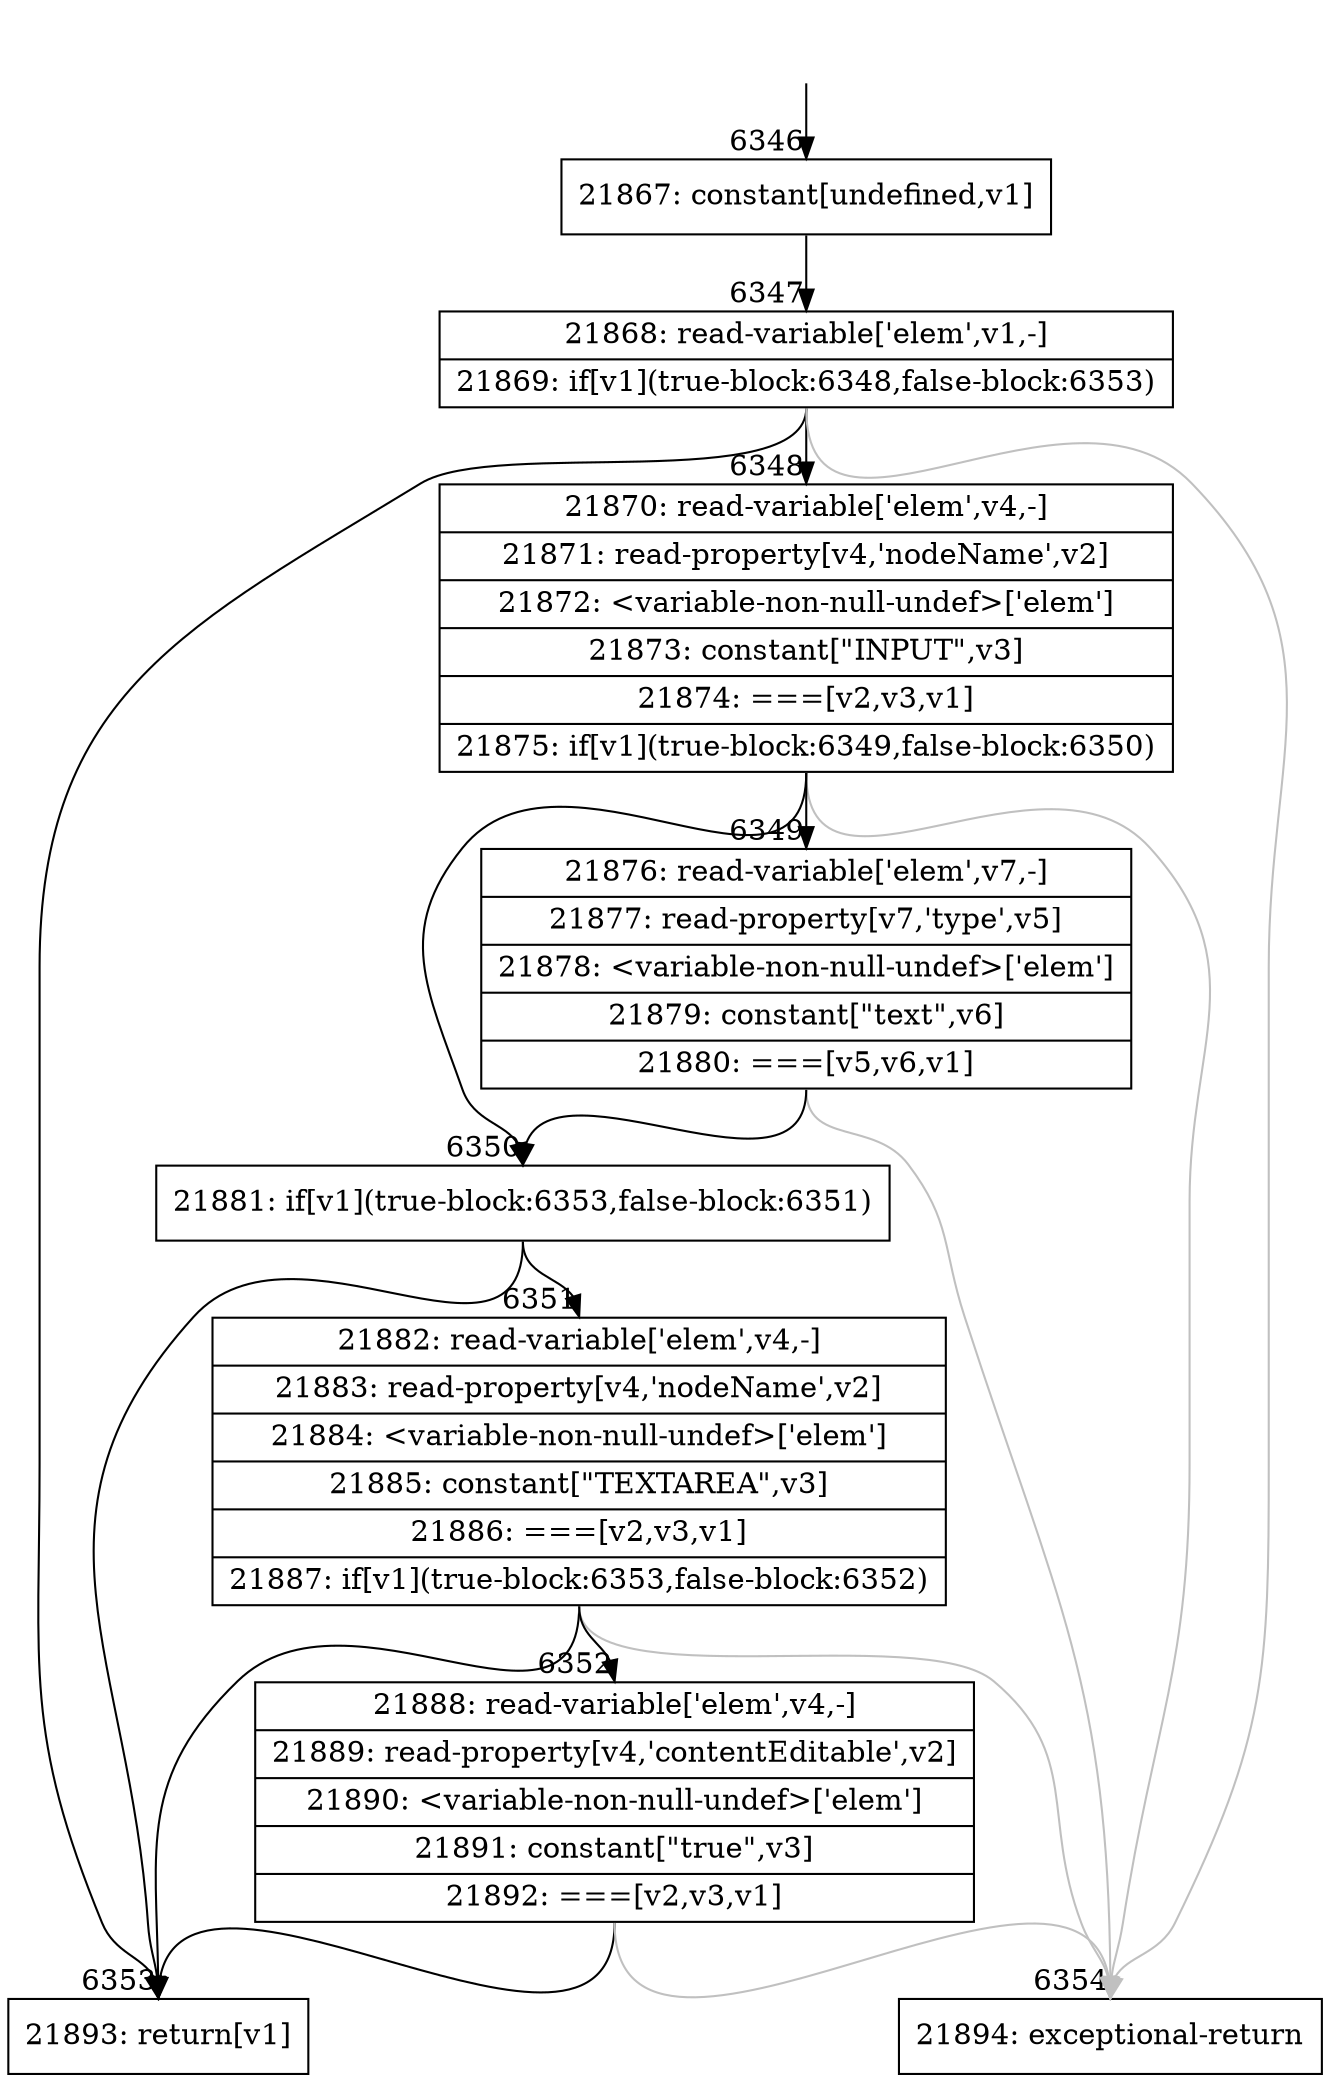 digraph {
rankdir="TD"
BB_entry437[shape=none,label=""];
BB_entry437 -> BB6346 [tailport=s, headport=n, headlabel="    6346"]
BB6346 [shape=record label="{21867: constant[undefined,v1]}" ] 
BB6346 -> BB6347 [tailport=s, headport=n, headlabel="      6347"]
BB6347 [shape=record label="{21868: read-variable['elem',v1,-]|21869: if[v1](true-block:6348,false-block:6353)}" ] 
BB6347 -> BB6353 [tailport=s, headport=n, headlabel="      6353"]
BB6347 -> BB6348 [tailport=s, headport=n, headlabel="      6348"]
BB6347 -> BB6354 [tailport=s, headport=n, color=gray, headlabel="      6354"]
BB6348 [shape=record label="{21870: read-variable['elem',v4,-]|21871: read-property[v4,'nodeName',v2]|21872: \<variable-non-null-undef\>['elem']|21873: constant[\"INPUT\",v3]|21874: ===[v2,v3,v1]|21875: if[v1](true-block:6349,false-block:6350)}" ] 
BB6348 -> BB6350 [tailport=s, headport=n, headlabel="      6350"]
BB6348 -> BB6349 [tailport=s, headport=n, headlabel="      6349"]
BB6348 -> BB6354 [tailport=s, headport=n, color=gray]
BB6349 [shape=record label="{21876: read-variable['elem',v7,-]|21877: read-property[v7,'type',v5]|21878: \<variable-non-null-undef\>['elem']|21879: constant[\"text\",v6]|21880: ===[v5,v6,v1]}" ] 
BB6349 -> BB6350 [tailport=s, headport=n]
BB6349 -> BB6354 [tailport=s, headport=n, color=gray]
BB6350 [shape=record label="{21881: if[v1](true-block:6353,false-block:6351)}" ] 
BB6350 -> BB6353 [tailport=s, headport=n]
BB6350 -> BB6351 [tailport=s, headport=n, headlabel="      6351"]
BB6351 [shape=record label="{21882: read-variable['elem',v4,-]|21883: read-property[v4,'nodeName',v2]|21884: \<variable-non-null-undef\>['elem']|21885: constant[\"TEXTAREA\",v3]|21886: ===[v2,v3,v1]|21887: if[v1](true-block:6353,false-block:6352)}" ] 
BB6351 -> BB6353 [tailport=s, headport=n]
BB6351 -> BB6352 [tailport=s, headport=n, headlabel="      6352"]
BB6351 -> BB6354 [tailport=s, headport=n, color=gray]
BB6352 [shape=record label="{21888: read-variable['elem',v4,-]|21889: read-property[v4,'contentEditable',v2]|21890: \<variable-non-null-undef\>['elem']|21891: constant[\"true\",v3]|21892: ===[v2,v3,v1]}" ] 
BB6352 -> BB6353 [tailport=s, headport=n]
BB6352 -> BB6354 [tailport=s, headport=n, color=gray]
BB6353 [shape=record label="{21893: return[v1]}" ] 
BB6354 [shape=record label="{21894: exceptional-return}" ] 
//#$~ 11186
}
